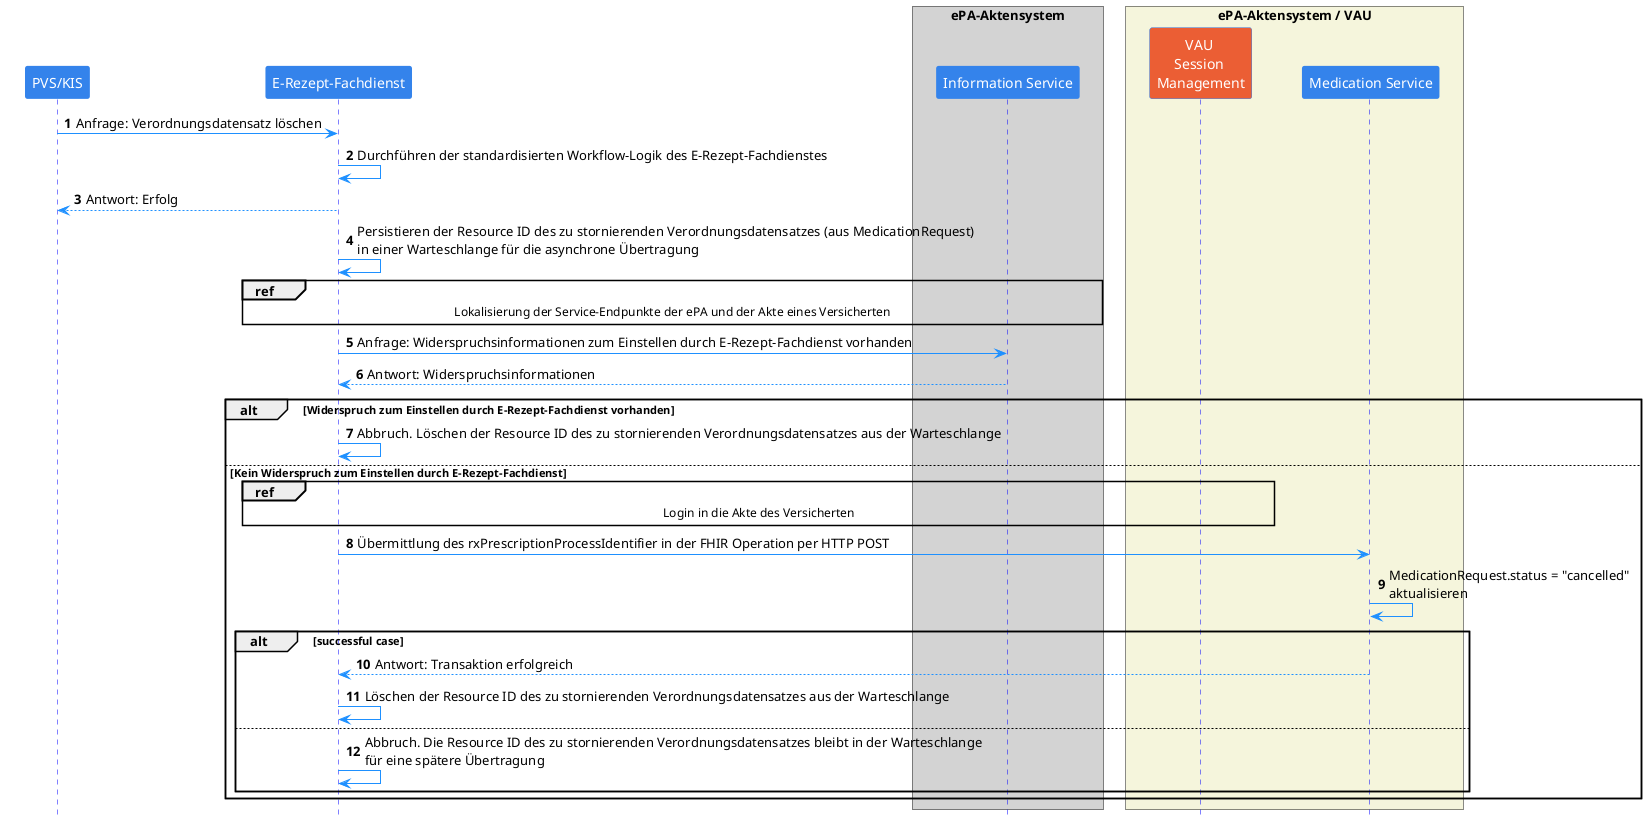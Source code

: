 @startuml

skinparam Shadowing false
skinparam ParticipantPadding 20
skinparam BoxPadding 10

skinparam sequence {
    ArrowColor DodgerBlue
    ActorBorderColor DodgerBlue
    LifeLineBorderColor Blue

    ParticipantBackgroundColor #3483eb
    ParticipantBorderColor #3483eb
    ParticipantFontSize 14
    ParticipantFontColor White

    ActorBackgroundColor #3483eb
    ActorFontSize 14
    NoteBackgroundColor #3483eb
}

hide footbox
autonumber

participant "PVS/KIS" as PVS
participant "E-Rezept-Fachdienst" as ERFD

box "ePA-Aktensystem" #LightGray
    participant "Information Service" as IS
end box

box "ePA-Aktensystem / VAU" #Beige
    participant "VAU \nSession \nManagement" as VAU #eb5e34
    participant "Medication Service" as EPA
end box

PVS -> ERFD: Anfrage: Verordnungsdatensatz löschen
ERFD -> ERFD: Durchführen der standardisierten Workflow-Logik des E-Rezept-Fachdienstes
ERFD --> PVS: Antwort: Erfolg

ERFD -> ERFD: Persistieren der Resource ID des zu stornierenden Verordnungsdatensatzes (aus MedicationRequest)\nin einer Warteschlange für die asynchrone Übertragung

ref over ERFD, IS: Lokalisierung der Service-Endpunkte der ePA und der Akte eines Versicherten

ERFD -> IS: Anfrage: Widerspruchsinformationen zum Einstellen durch E-Rezept-Fachdienst vorhanden
IS --> ERFD: Antwort: Widerspruchsinformationen

alt Widerspruch zum Einstellen durch E-Rezept-Fachdienst vorhanden
    ERFD -> ERFD: Abbruch. Löschen der Resource ID des zu stornierenden Verordnungsdatensatzes aus der Warteschlange
else Kein Widerspruch zum Einstellen durch E-Rezept-Fachdienst

    ref over ERFD, VAU: Login in die Akte des Versicherten

    ERFD -> EPA: Übermittlung des rxPrescriptionProcessIdentifier in der FHIR Operation per HTTP POST
    EPA -> EPA: MedicationRequest.status = "cancelled"\naktualisieren

    alt successful case
        EPA --> ERFD: Antwort: Transaktion erfolgreich
        ERFD -> ERFD: Löschen der Resource ID des zu stornierenden Verordnungsdatensatzes aus der Warteschlange
    else
        ERFD -> ERFD: Abbruch. Die Resource ID des zu stornierenden Verordnungsdatensatzes bleibt in der Warteschlange\nfür eine spätere Übertragung
    end

end

@enduml